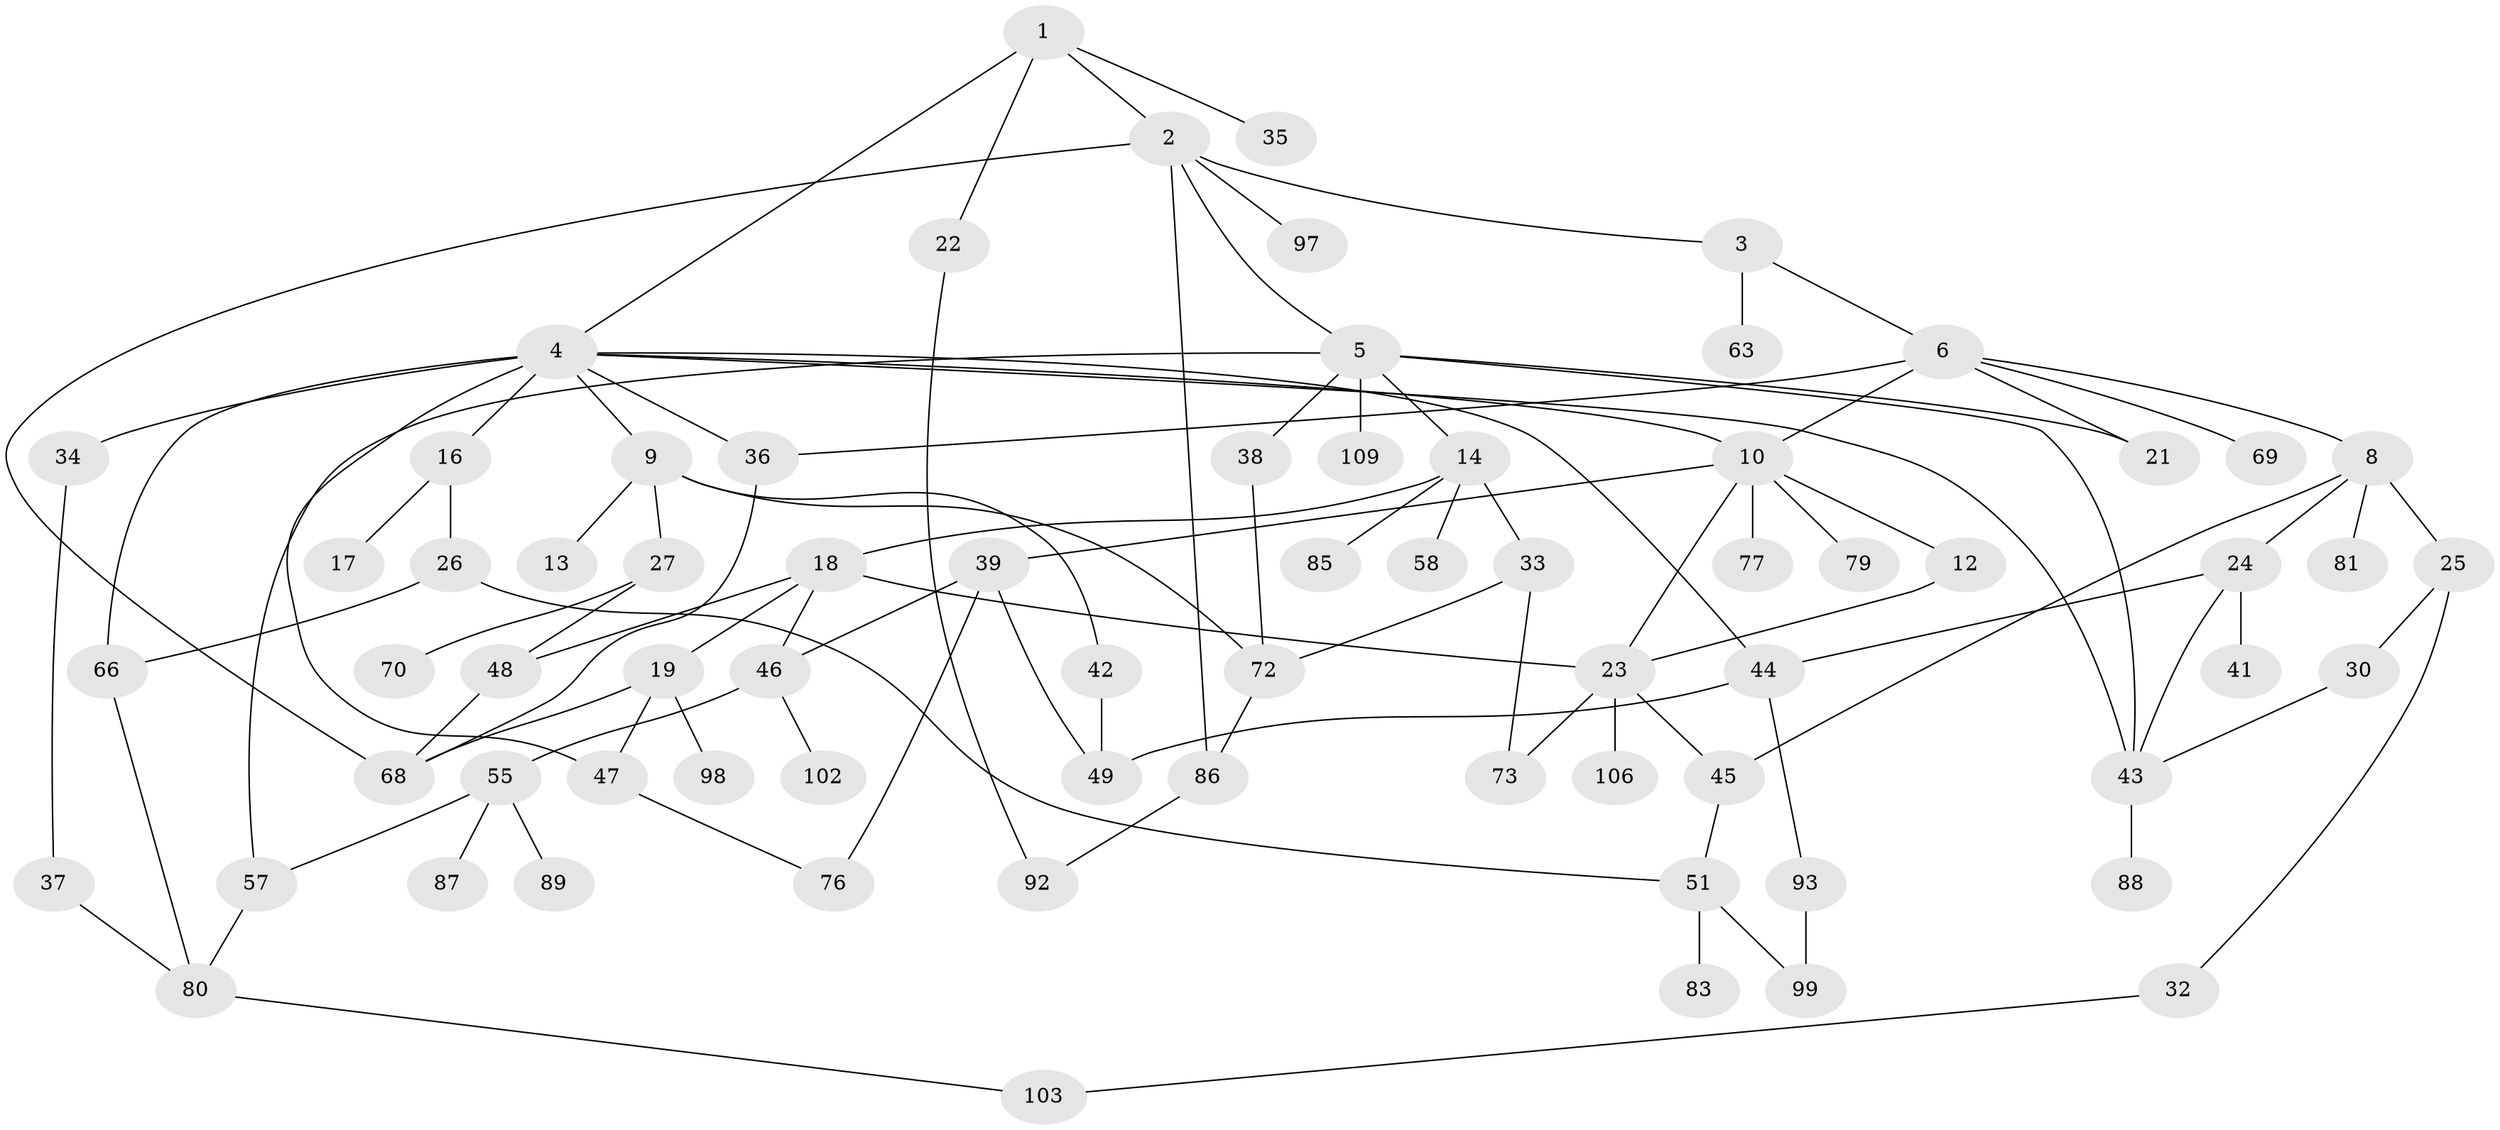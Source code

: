 // Generated by graph-tools (version 1.1) at 2025/23/03/03/25 07:23:33]
// undirected, 72 vertices, 102 edges
graph export_dot {
graph [start="1"]
  node [color=gray90,style=filled];
  1 [super="+28"];
  2 [super="+56"];
  3;
  4 [super="+15"];
  5 [super="+7"];
  6 [super="+31"];
  8 [super="+62"];
  9 [super="+75"];
  10 [super="+11"];
  12;
  13;
  14;
  16 [super="+20"];
  17;
  18 [super="+74"];
  19 [super="+29"];
  21 [super="+59"];
  22 [super="+53"];
  23 [super="+40"];
  24;
  25;
  26 [super="+82"];
  27 [super="+50"];
  30 [super="+52"];
  32 [super="+71"];
  33 [super="+61"];
  34;
  35;
  36 [super="+67"];
  37 [super="+54"];
  38 [super="+101"];
  39 [super="+110"];
  41;
  42;
  43 [super="+65"];
  44 [super="+60"];
  45;
  46 [super="+64"];
  47 [super="+104"];
  48;
  49 [super="+96"];
  51 [super="+95"];
  55 [super="+84"];
  57 [super="+91"];
  58;
  63 [super="+90"];
  66;
  68 [super="+111"];
  69;
  70 [super="+78"];
  72;
  73;
  76;
  77;
  79;
  80 [super="+94"];
  81;
  83;
  85;
  86 [super="+100"];
  87;
  88 [super="+107"];
  89;
  92 [super="+108"];
  93 [super="+105"];
  97;
  98;
  99;
  102;
  103;
  106;
  109;
  1 -- 2;
  1 -- 4;
  1 -- 22;
  1 -- 35;
  2 -- 3;
  2 -- 5;
  2 -- 97;
  2 -- 86;
  2 -- 68;
  3 -- 6;
  3 -- 63;
  4 -- 9;
  4 -- 34;
  4 -- 44;
  4 -- 10;
  4 -- 16;
  4 -- 66;
  4 -- 43;
  4 -- 47;
  4 -- 36;
  5 -- 14;
  5 -- 57;
  5 -- 38;
  5 -- 109;
  5 -- 21;
  5 -- 43;
  6 -- 8;
  6 -- 10;
  6 -- 21;
  6 -- 36;
  6 -- 69;
  8 -- 24;
  8 -- 25;
  8 -- 45;
  8 -- 81;
  9 -- 13;
  9 -- 27;
  9 -- 42;
  9 -- 72;
  10 -- 12;
  10 -- 77;
  10 -- 79;
  10 -- 23;
  10 -- 39;
  12 -- 23;
  14 -- 18;
  14 -- 33;
  14 -- 58;
  14 -- 85;
  16 -- 17;
  16 -- 26;
  18 -- 19;
  18 -- 46;
  18 -- 48;
  18 -- 23;
  19 -- 98;
  19 -- 68;
  19 -- 47;
  22 -- 92;
  23 -- 106;
  23 -- 73;
  23 -- 45;
  24 -- 41;
  24 -- 44;
  24 -- 43;
  25 -- 30;
  25 -- 32;
  26 -- 51;
  26 -- 66;
  27 -- 48;
  27 -- 70;
  30 -- 43;
  32 -- 103;
  33 -- 72;
  33 -- 73;
  34 -- 37;
  36 -- 68;
  37 -- 80;
  38 -- 72;
  39 -- 49;
  39 -- 76;
  39 -- 46;
  42 -- 49;
  43 -- 88;
  44 -- 49;
  44 -- 93;
  45 -- 51;
  46 -- 55;
  46 -- 102;
  47 -- 76;
  48 -- 68;
  51 -- 83;
  51 -- 99;
  55 -- 87;
  55 -- 89;
  55 -- 57;
  57 -- 80;
  66 -- 80;
  72 -- 86;
  80 -- 103;
  86 -- 92;
  93 -- 99;
}
